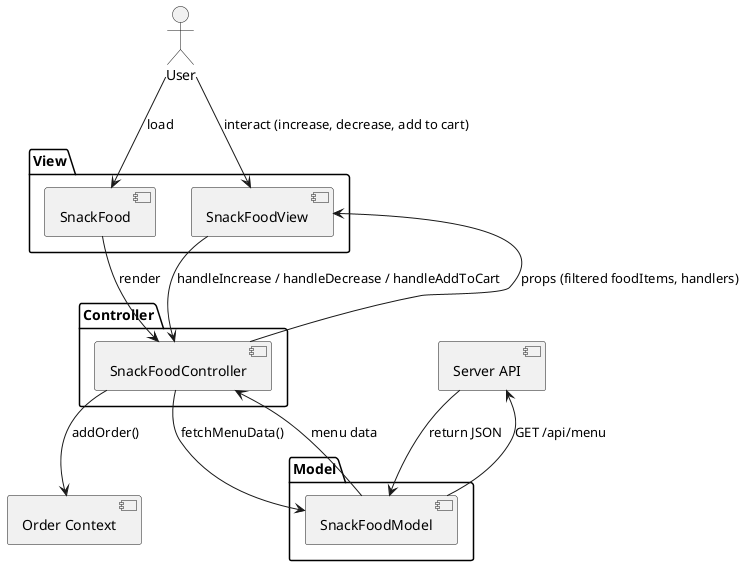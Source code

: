 @startuml SnackFood
actor User

package "View" {
  component SnackFood
  component SnackFoodView
}

package "Controller" {
  component SnackFoodController
}

package "Model" {
  component SnackFoodModel
}

component "Order Context" as useOrder
component "Server API" as Server

User --> SnackFood : load
SnackFood --> SnackFoodController : render

SnackFoodController --> SnackFoodModel : fetchMenuData()
SnackFoodModel --> Server : GET /api/menu
Server --> SnackFoodModel : return JSON
SnackFoodModel --> SnackFoodController : menu data

SnackFoodController --> SnackFoodView : props (filtered foodItems, handlers)

User --> SnackFoodView : interact (increase, decrease, add to cart)
SnackFoodView --> SnackFoodController : handleIncrease / handleDecrease / handleAddToCart

SnackFoodController --> useOrder : addOrder()

@enduml
